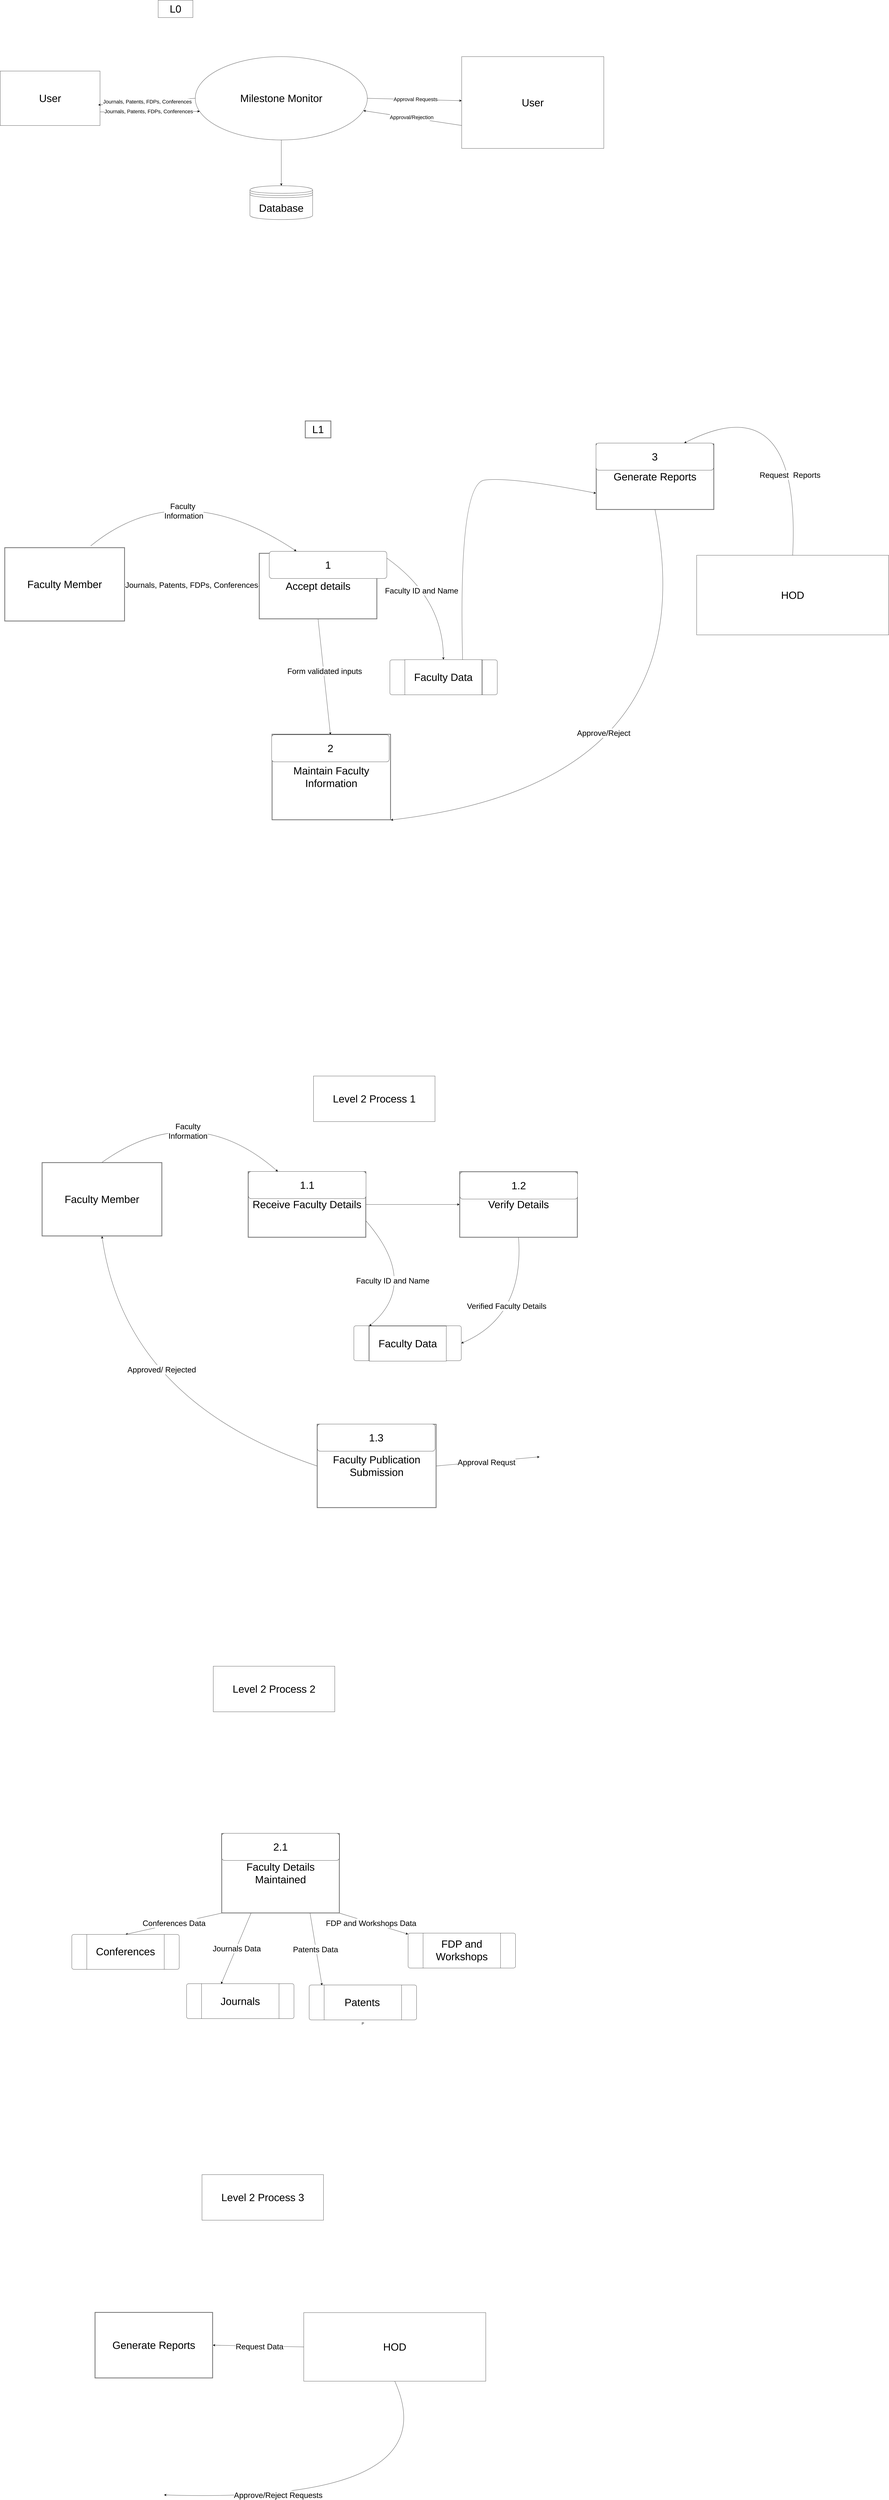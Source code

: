 <mxfile>
    <diagram name="Page-1" id="-_x1WmWQoKw5odeP4Eei">
        <mxGraphModel dx="3713" dy="2731" grid="1" gridSize="10" guides="1" tooltips="1" connect="1" arrows="1" fold="1" page="1" pageScale="1" pageWidth="850" pageHeight="1100" math="0" shadow="0">
            <root>
                <mxCell id="0"/>
                <mxCell id="1" parent="0"/>
                <mxCell id="209" value="&lt;font style=&quot;font-size: 48px;&quot;&gt;User&lt;/font&gt;" style="rounded=0;whiteSpace=wrap;html=1;fontSize=16;" vertex="1" parent="1">
                    <mxGeometry x="-730" y="-451.5" width="460" height="251" as="geometry"/>
                </mxCell>
                <mxCell id="210" style="edgeStyle=none;curved=1;rounded=0;orthogonalLoop=1;jettySize=auto;html=1;exitX=1;exitY=0.5;exitDx=0;exitDy=0;fontSize=12;startSize=8;endSize=8;" edge="1" parent="1" source="212" target="220">
                    <mxGeometry relative="1" as="geometry"/>
                </mxCell>
                <mxCell id="211" value="&lt;font style=&quot;font-size: 24px;&quot;&gt;Approval Requests&lt;/font&gt;" style="edgeLabel;html=1;align=center;verticalAlign=middle;resizable=0;points=[];fontSize=16;" vertex="1" connectable="0" parent="210">
                    <mxGeometry x="0.018" y="1" relative="1" as="geometry">
                        <mxPoint as="offset"/>
                    </mxGeometry>
                </mxCell>
                <mxCell id="212" value="&lt;font style=&quot;font-size: 48px;&quot;&gt;Milestone Monitor&lt;/font&gt;" style="ellipse;whiteSpace=wrap;html=1;fontSize=16;" vertex="1" parent="1">
                    <mxGeometry x="169" y="-518" width="793" height="384" as="geometry"/>
                </mxCell>
                <mxCell id="213" value="" style="edgeStyle=none;orthogonalLoop=1;jettySize=auto;html=1;rounded=0;fontSize=12;startSize=8;endSize=8;curved=1;entryX=0.026;entryY=0.657;entryDx=0;entryDy=0;entryPerimeter=0;exitX=1;exitY=0.75;exitDx=0;exitDy=0;" edge="1" parent="1" source="209" target="212">
                    <mxGeometry width="120" relative="1" as="geometry">
                        <mxPoint x="-17" y="-152" as="sourcePoint"/>
                        <mxPoint x="183" y="-154" as="targetPoint"/>
                        <Array as="points"/>
                    </mxGeometry>
                </mxCell>
                <mxCell id="214" value="&lt;font style=&quot;font-size: 24px;&quot;&gt;Journals, Patents, FDPs, Conferences&lt;/font&gt;" style="edgeLabel;html=1;align=center;verticalAlign=middle;resizable=0;points=[];fontSize=16;" vertex="1" connectable="0" parent="213">
                    <mxGeometry x="-0.03" y="1" relative="1" as="geometry">
                        <mxPoint x="1" as="offset"/>
                    </mxGeometry>
                </mxCell>
                <mxCell id="215" value="&lt;font style=&quot;font-size: 48px;&quot;&gt;Database&lt;/font&gt;" style="shape=datastore;whiteSpace=wrap;html=1;fontSize=16;" vertex="1" parent="1">
                    <mxGeometry x="421" y="77" width="289" height="156" as="geometry"/>
                </mxCell>
                <mxCell id="216" style="edgeStyle=none;curved=1;rounded=0;orthogonalLoop=1;jettySize=auto;html=1;exitX=0.5;exitY=1;exitDx=0;exitDy=0;entryX=0.5;entryY=0;entryDx=0;entryDy=0;fontSize=12;startSize=8;endSize=8;" edge="1" parent="1" source="212" target="215">
                    <mxGeometry relative="1" as="geometry">
                        <mxPoint x="226" y="-157" as="sourcePoint"/>
                        <mxPoint x="222" y="13" as="targetPoint"/>
                    </mxGeometry>
                </mxCell>
                <mxCell id="217" value="&lt;font style=&quot;font-size: 48px;&quot;&gt;L0&lt;/font&gt;" style="rounded=0;whiteSpace=wrap;html=1;fontSize=16;" vertex="1" parent="1">
                    <mxGeometry x="-2" y="-778" width="160" height="80" as="geometry"/>
                </mxCell>
                <mxCell id="218" style="edgeStyle=none;curved=1;rounded=0;orthogonalLoop=1;jettySize=auto;html=1;exitX=0;exitY=0.75;exitDx=0;exitDy=0;fontSize=12;startSize=8;endSize=8;" edge="1" parent="1" source="220" target="212">
                    <mxGeometry relative="1" as="geometry"/>
                </mxCell>
                <mxCell id="219" value="&lt;font style=&quot;font-size: 24px;&quot;&gt;Approval/Rejection&lt;/font&gt;" style="edgeLabel;html=1;align=center;verticalAlign=middle;resizable=0;points=[];fontSize=16;" vertex="1" connectable="0" parent="218">
                    <mxGeometry x="0.025" y="-3" relative="1" as="geometry">
                        <mxPoint as="offset"/>
                    </mxGeometry>
                </mxCell>
                <mxCell id="220" value="&lt;font style=&quot;font-size: 48px;&quot;&gt;User&lt;/font&gt;" style="rounded=0;whiteSpace=wrap;html=1;fontSize=16;" vertex="1" parent="1">
                    <mxGeometry x="1397" y="-518" width="655" height="423" as="geometry"/>
                </mxCell>
                <mxCell id="221" value="&lt;font style=&quot;font-size: 48px;&quot;&gt;L1&lt;/font&gt;" style="shape=ext;double=1;rounded=0;whiteSpace=wrap;html=1;fontSize=16;" vertex="1" parent="1">
                    <mxGeometry x="675" y="1160" width="120" height="80" as="geometry"/>
                </mxCell>
                <mxCell id="222" value="&lt;font style=&quot;font-size: 48px;&quot;&gt;Faculty Member&lt;/font&gt;" style="shape=ext;double=1;rounded=0;whiteSpace=wrap;html=1;fontSize=16;" vertex="1" parent="1">
                    <mxGeometry x="-710" y="1744" width="554" height="340" as="geometry"/>
                </mxCell>
                <mxCell id="223" style="edgeStyle=none;curved=1;rounded=0;orthogonalLoop=1;jettySize=auto;html=1;exitX=0;exitY=0.5;exitDx=0;exitDy=0;entryX=1;entryY=0.5;entryDx=0;entryDy=0;fontSize=12;startSize=8;endSize=8;" edge="1" parent="1" source="227" target="222">
                    <mxGeometry relative="1" as="geometry"/>
                </mxCell>
                <mxCell id="224" value="&lt;font style=&quot;font-size: 36px;&quot;&gt;Journals, Patents, FDPs, Conferences&lt;/font&gt;" style="edgeLabel;html=1;align=center;verticalAlign=middle;resizable=0;points=[];fontSize=16;" vertex="1" connectable="0" parent="223">
                    <mxGeometry x="0.009" y="-1" relative="1" as="geometry">
                        <mxPoint x="1" as="offset"/>
                    </mxGeometry>
                </mxCell>
                <mxCell id="225" style="edgeStyle=none;curved=1;rounded=0;orthogonalLoop=1;jettySize=auto;html=1;exitX=0.5;exitY=1;exitDx=0;exitDy=0;entryX=0.5;entryY=0;entryDx=0;entryDy=0;fontSize=12;startSize=8;endSize=8;" edge="1" parent="1" source="227" target="239">
                    <mxGeometry relative="1" as="geometry"/>
                </mxCell>
                <mxCell id="226" value="&lt;font style=&quot;font-size: 36px;&quot;&gt;Form validated inputs&lt;/font&gt;" style="edgeLabel;html=1;align=center;verticalAlign=middle;resizable=0;points=[];fontSize=16;" vertex="1" connectable="0" parent="225">
                    <mxGeometry x="-0.105" y="4" relative="1" as="geometry">
                        <mxPoint y="2" as="offset"/>
                    </mxGeometry>
                </mxCell>
                <mxCell id="227" value="&lt;font style=&quot;font-size: 48px;&quot;&gt;Accept details&lt;/font&gt;" style="shape=ext;double=1;rounded=0;whiteSpace=wrap;html=1;fontSize=16;" vertex="1" parent="1">
                    <mxGeometry x="463" y="1770" width="544" height="304" as="geometry"/>
                </mxCell>
                <mxCell id="228" style="edgeStyle=none;curved=1;rounded=0;orthogonalLoop=1;jettySize=auto;html=1;exitX=1;exitY=0.25;exitDx=0;exitDy=0;fontSize=12;startSize=8;endSize=8;" edge="1" parent="1" source="230" target="237">
                    <mxGeometry relative="1" as="geometry">
                        <Array as="points">
                            <mxPoint x="1313" y="1979"/>
                        </Array>
                    </mxGeometry>
                </mxCell>
                <mxCell id="229" value="&lt;font style=&quot;font-size: 36px;&quot;&gt;Faculty ID and Name&lt;/font&gt;" style="edgeLabel;html=1;align=center;verticalAlign=middle;resizable=0;points=[];fontSize=16;" vertex="1" connectable="0" parent="228">
                    <mxGeometry x="-0.283" y="-28" relative="1" as="geometry">
                        <mxPoint y="1" as="offset"/>
                    </mxGeometry>
                </mxCell>
                <mxCell id="230" value="&lt;font style=&quot;font-size: 48px;&quot;&gt;1&lt;/font&gt;" style="rounded=1;arcSize=10;whiteSpace=wrap;html=1;align=center;fontSize=16;" vertex="1" parent="1">
                    <mxGeometry x="510" y="1762" width="542" height="125" as="geometry"/>
                </mxCell>
                <mxCell id="231" value="" style="edgeStyle=none;orthogonalLoop=1;jettySize=auto;html=1;rounded=0;fontSize=12;startSize=8;endSize=8;curved=1;" edge="1" parent="1">
                    <mxGeometry width="120" relative="1" as="geometry">
                        <mxPoint x="-313" y="1737" as="sourcePoint"/>
                        <mxPoint x="635" y="1761" as="targetPoint"/>
                        <Array as="points">
                            <mxPoint x="95" y="1403"/>
                        </Array>
                    </mxGeometry>
                </mxCell>
                <mxCell id="232" value="&lt;font style=&quot;font-size: 36px;&quot;&gt;Faculty&amp;nbsp;&lt;br&gt;Information&lt;/font&gt;" style="edgeLabel;html=1;align=center;verticalAlign=middle;resizable=0;points=[];fontSize=16;" vertex="1" connectable="0" parent="231">
                    <mxGeometry x="0.089" y="-133" relative="1" as="geometry">
                        <mxPoint as="offset"/>
                    </mxGeometry>
                </mxCell>
                <mxCell id="233" style="edgeStyle=none;curved=1;rounded=0;orthogonalLoop=1;jettySize=auto;html=1;exitX=0;exitY=0.5;exitDx=0;exitDy=0;entryX=0.982;entryY=0.622;entryDx=0;entryDy=0;entryPerimeter=0;fontSize=12;startSize=8;endSize=8;" edge="1" parent="1" source="212" target="209">
                    <mxGeometry relative="1" as="geometry"/>
                </mxCell>
                <mxCell id="234" value="&lt;font style=&quot;font-size: 24px;&quot;&gt;Journals, Patents, FDPs, Conferences&lt;/font&gt;" style="edgeLabel;html=1;align=center;verticalAlign=middle;resizable=0;points=[];fontSize=16;" vertex="1" connectable="0" parent="233">
                    <mxGeometry x="-0.008" y="1" relative="1" as="geometry">
                        <mxPoint x="1" as="offset"/>
                    </mxGeometry>
                </mxCell>
                <mxCell id="235" value="" style="verticalLabelPosition=bottom;verticalAlign=top;html=1;shape=process;whiteSpace=wrap;rounded=1;size=0.14;arcSize=6;fontSize=16;" vertex="1" parent="1">
                    <mxGeometry x="1066" y="2262" width="495" height="161" as="geometry"/>
                </mxCell>
                <mxCell id="236" style="edgeStyle=none;curved=1;rounded=0;orthogonalLoop=1;jettySize=auto;html=1;exitX=0.75;exitY=0;exitDx=0;exitDy=0;entryX=0;entryY=0.75;entryDx=0;entryDy=0;fontSize=12;startSize=8;endSize=8;" edge="1" parent="1" source="237" target="242">
                    <mxGeometry relative="1" as="geometry">
                        <Array as="points">
                            <mxPoint x="1381" y="1449"/>
                            <mxPoint x="1624" y="1418"/>
                        </Array>
                    </mxGeometry>
                </mxCell>
                <mxCell id="237" value="&lt;font style=&quot;font-size: 48px;&quot;&gt;Faculty Data&lt;/font&gt;" style="rounded=0;whiteSpace=wrap;html=1;fontSize=16;" vertex="1" parent="1">
                    <mxGeometry x="1135" y="2261" width="355" height="162" as="geometry"/>
                </mxCell>
                <mxCell id="238" value="&lt;font style=&quot;font-size: 48px;&quot;&gt;Maintain Faculty Information&lt;/font&gt;" style="shape=ext;double=1;rounded=0;whiteSpace=wrap;html=1;fontSize=16;" vertex="1" parent="1">
                    <mxGeometry x="522" y="2604" width="548" height="396" as="geometry"/>
                </mxCell>
                <mxCell id="239" value="&lt;font style=&quot;font-size: 48px;&quot;&gt;2&lt;/font&gt;" style="rounded=1;arcSize=10;whiteSpace=wrap;html=1;align=center;fontSize=16;" vertex="1" parent="1">
                    <mxGeometry x="521" y="2607" width="542" height="125" as="geometry"/>
                </mxCell>
                <mxCell id="240" style="edgeStyle=none;curved=1;rounded=0;orthogonalLoop=1;jettySize=auto;html=1;exitX=0.5;exitY=1;exitDx=0;exitDy=0;entryX=1;entryY=1;entryDx=0;entryDy=0;fontSize=12;startSize=8;endSize=8;" edge="1" parent="1" source="242" target="238">
                    <mxGeometry relative="1" as="geometry">
                        <Array as="points">
                            <mxPoint x="2536" y="2828"/>
                        </Array>
                    </mxGeometry>
                </mxCell>
                <mxCell id="241" value="&lt;font style=&quot;font-size: 36px;&quot;&gt;Approve/Reject&amp;nbsp;&lt;/font&gt;" style="edgeLabel;html=1;align=center;verticalAlign=middle;resizable=0;points=[];fontSize=16;" vertex="1" connectable="0" parent="240">
                    <mxGeometry x="0.257" y="-284" relative="1" as="geometry">
                        <mxPoint x="1" as="offset"/>
                    </mxGeometry>
                </mxCell>
                <mxCell id="242" value="&lt;font style=&quot;font-size: 48px;&quot;&gt;Generate Repo&lt;/font&gt;&lt;font style=&quot;font-size: 48px;&quot;&gt;rts&lt;/font&gt;" style="shape=ext;double=1;rounded=0;whiteSpace=wrap;html=1;fontSize=16;" vertex="1" parent="1">
                    <mxGeometry x="2016" y="1266" width="544" height="304" as="geometry"/>
                </mxCell>
                <mxCell id="243" value="&lt;font style=&quot;font-size: 48px;&quot;&gt;3&lt;/font&gt;" style="rounded=1;arcSize=10;whiteSpace=wrap;html=1;align=center;fontSize=16;" vertex="1" parent="1">
                    <mxGeometry x="2016" y="1263" width="542" height="125" as="geometry"/>
                </mxCell>
                <mxCell id="244" style="edgeStyle=none;curved=1;rounded=0;orthogonalLoop=1;jettySize=auto;html=1;exitX=0.5;exitY=0;exitDx=0;exitDy=0;entryX=0.75;entryY=0;entryDx=0;entryDy=0;fontSize=12;startSize=8;endSize=8;" edge="1" parent="1" source="246" target="243">
                    <mxGeometry relative="1" as="geometry">
                        <Array as="points">
                            <mxPoint x="2962" y="988"/>
                        </Array>
                    </mxGeometry>
                </mxCell>
                <mxCell id="245" value="&lt;font style=&quot;font-size: 36px;&quot;&gt;Request&amp;nbsp; Reports&lt;/font&gt;" style="edgeLabel;html=1;align=center;verticalAlign=middle;resizable=0;points=[];fontSize=16;" vertex="1" connectable="0" parent="244">
                    <mxGeometry x="0.287" y="135" relative="1" as="geometry">
                        <mxPoint x="-18" y="253" as="offset"/>
                    </mxGeometry>
                </mxCell>
                <mxCell id="246" value="&lt;font style=&quot;font-size: 48px;&quot;&gt;HOD&lt;/font&gt;" style="rounded=0;whiteSpace=wrap;html=1;fontSize=16;" vertex="1" parent="1">
                    <mxGeometry x="2480" y="1780" width="885" height="367" as="geometry"/>
                </mxCell>
                <mxCell id="247" value="&lt;font style=&quot;font-size: 48px;&quot;&gt;Level 2 Process 1&lt;/font&gt;" style="rounded=0;whiteSpace=wrap;html=1;fontSize=16;" vertex="1" parent="1">
                    <mxGeometry x="714" y="4180" width="560" height="210" as="geometry"/>
                </mxCell>
                <mxCell id="248" style="edgeStyle=none;curved=1;rounded=0;orthogonalLoop=1;jettySize=auto;html=1;exitX=0.5;exitY=0;exitDx=0;exitDy=0;entryX=0.25;entryY=0;entryDx=0;entryDy=0;fontSize=12;startSize=8;endSize=8;" edge="1" parent="1" source="250" target="255">
                    <mxGeometry relative="1" as="geometry">
                        <Array as="points">
                            <mxPoint x="159" y="4280"/>
                        </Array>
                    </mxGeometry>
                </mxCell>
                <mxCell id="249" value="&lt;font style=&quot;font-size: 36px;&quot;&gt;Faculty&lt;br&gt;Information&lt;/font&gt;" style="edgeLabel;html=1;align=center;verticalAlign=middle;resizable=0;points=[];fontSize=16;" vertex="1" connectable="0" parent="248">
                    <mxGeometry x="-0.211" y="-111" relative="1" as="geometry">
                        <mxPoint x="-1" y="1" as="offset"/>
                    </mxGeometry>
                </mxCell>
                <mxCell id="250" value="&lt;font style=&quot;font-size: 48px;&quot;&gt;Faculty Member&lt;/font&gt;" style="shape=ext;double=1;rounded=0;whiteSpace=wrap;html=1;fontSize=16;" vertex="1" parent="1">
                    <mxGeometry x="-538" y="4578" width="554" height="340" as="geometry"/>
                </mxCell>
                <mxCell id="251" style="edgeStyle=none;curved=1;rounded=0;orthogonalLoop=1;jettySize=auto;html=1;exitX=1;exitY=0.5;exitDx=0;exitDy=0;fontSize=12;startSize=8;endSize=8;" edge="1" parent="1" source="254" target="258">
                    <mxGeometry relative="1" as="geometry"/>
                </mxCell>
                <mxCell id="252" style="edgeStyle=none;curved=1;rounded=0;orthogonalLoop=1;jettySize=auto;html=1;exitX=1;exitY=0.75;exitDx=0;exitDy=0;fontSize=12;startSize=8;endSize=8;entryX=0;entryY=0;entryDx=0;entryDy=0;" edge="1" parent="1" source="254" target="261">
                    <mxGeometry relative="1" as="geometry">
                        <Array as="points">
                            <mxPoint x="1205" y="5135"/>
                        </Array>
                    </mxGeometry>
                </mxCell>
                <mxCell id="253" value="&lt;font style=&quot;font-size: 36px;&quot;&gt;Faculty ID and Name&lt;/font&gt;" style="edgeLabel;html=1;align=center;verticalAlign=middle;resizable=0;points=[];fontSize=16;" vertex="1" connectable="0" parent="252">
                    <mxGeometry x="-0.161" y="-88" relative="1" as="geometry">
                        <mxPoint x="1" as="offset"/>
                    </mxGeometry>
                </mxCell>
                <mxCell id="254" value="&lt;font style=&quot;font-size: 48px;&quot;&gt;Receive Faculty Details&lt;/font&gt;" style="shape=ext;double=1;rounded=0;whiteSpace=wrap;html=1;fontSize=16;" vertex="1" parent="1">
                    <mxGeometry x="412" y="4620" width="544" height="304" as="geometry"/>
                </mxCell>
                <mxCell id="255" value="&lt;font style=&quot;font-size: 48px;&quot;&gt;1.1&lt;/font&gt;" style="rounded=1;arcSize=10;whiteSpace=wrap;html=1;align=center;fontSize=16;" vertex="1" parent="1">
                    <mxGeometry x="414" y="4620" width="542" height="125" as="geometry"/>
                </mxCell>
                <mxCell id="256" style="edgeStyle=none;curved=1;rounded=0;orthogonalLoop=1;jettySize=auto;html=1;exitX=0.5;exitY=1;exitDx=0;exitDy=0;entryX=1;entryY=0.5;entryDx=0;entryDy=0;fontSize=12;startSize=8;endSize=8;" edge="1" parent="1" source="258" target="260">
                    <mxGeometry relative="1" as="geometry">
                        <Array as="points">
                            <mxPoint x="1686" y="5288"/>
                        </Array>
                    </mxGeometry>
                </mxCell>
                <mxCell id="257" value="&lt;font style=&quot;font-size: 36px;&quot;&gt;Verified Faculty Details&lt;/font&gt;" style="edgeLabel;html=1;align=center;verticalAlign=middle;resizable=0;points=[];fontSize=16;" vertex="1" connectable="0" parent="256">
                    <mxGeometry x="0.235" y="-76" relative="1" as="geometry">
                        <mxPoint x="-1" as="offset"/>
                    </mxGeometry>
                </mxCell>
                <mxCell id="258" value="&lt;font style=&quot;font-size: 48px;&quot;&gt;Verify Details&lt;/font&gt;" style="shape=ext;double=1;rounded=0;whiteSpace=wrap;html=1;fontSize=16;" vertex="1" parent="1">
                    <mxGeometry x="1387" y="4620" width="544" height="304" as="geometry"/>
                </mxCell>
                <mxCell id="259" value="&lt;font style=&quot;font-size: 48px;&quot;&gt;1.2&lt;/font&gt;" style="rounded=1;arcSize=10;whiteSpace=wrap;html=1;align=center;fontSize=16;" vertex="1" parent="1">
                    <mxGeometry x="1389" y="4622" width="542" height="125" as="geometry"/>
                </mxCell>
                <mxCell id="260" value="" style="verticalLabelPosition=bottom;verticalAlign=top;html=1;shape=process;whiteSpace=wrap;rounded=1;size=0.14;arcSize=6;fontSize=16;" vertex="1" parent="1">
                    <mxGeometry x="900" y="5331" width="495" height="161" as="geometry"/>
                </mxCell>
                <mxCell id="261" value="&lt;font style=&quot;font-size: 48px;&quot;&gt;Faculty Data&lt;/font&gt;" style="rounded=0;whiteSpace=wrap;html=1;fontSize=16;" vertex="1" parent="1">
                    <mxGeometry x="971" y="5332" width="355" height="162" as="geometry"/>
                </mxCell>
                <mxCell id="262" style="edgeStyle=none;curved=1;rounded=0;orthogonalLoop=1;jettySize=auto;html=1;exitX=1;exitY=0.5;exitDx=0;exitDy=0;fontSize=12;startSize=8;endSize=8;" edge="1" parent="1" source="266">
                    <mxGeometry relative="1" as="geometry">
                        <mxPoint x="1755.778" y="5935.111" as="targetPoint"/>
                    </mxGeometry>
                </mxCell>
                <mxCell id="263" value="&lt;font style=&quot;font-size: 36px;&quot;&gt;Approval Requst&lt;/font&gt;" style="edgeLabel;html=1;align=center;verticalAlign=middle;resizable=0;points=[];fontSize=16;" vertex="1" connectable="0" parent="262">
                    <mxGeometry x="-0.026" y="-3" relative="1" as="geometry">
                        <mxPoint x="-1" as="offset"/>
                    </mxGeometry>
                </mxCell>
                <mxCell id="264" style="edgeStyle=none;curved=1;rounded=0;orthogonalLoop=1;jettySize=auto;html=1;exitX=0;exitY=0.5;exitDx=0;exitDy=0;entryX=0.5;entryY=1;entryDx=0;entryDy=0;fontSize=12;startSize=8;endSize=8;" edge="1" parent="1" source="266" target="250">
                    <mxGeometry relative="1" as="geometry">
                        <Array as="points">
                            <mxPoint x="-152" y="5681"/>
                        </Array>
                    </mxGeometry>
                </mxCell>
                <mxCell id="265" value="&lt;font style=&quot;font-size: 36px;&quot;&gt;Approved/ Rejected&amp;nbsp;&lt;/font&gt;" style="edgeLabel;html=1;align=center;verticalAlign=middle;resizable=0;points=[];fontSize=16;" vertex="1" connectable="0" parent="264">
                    <mxGeometry x="0.239" y="-190" relative="1" as="geometry">
                        <mxPoint y="1" as="offset"/>
                    </mxGeometry>
                </mxCell>
                <mxCell id="266" value="&lt;font style=&quot;font-size: 48px;&quot;&gt;Faculty Publication Submission&lt;/font&gt;" style="shape=ext;double=1;rounded=0;whiteSpace=wrap;html=1;fontSize=16;" vertex="1" parent="1">
                    <mxGeometry x="730" y="5784" width="550" height="386" as="geometry"/>
                </mxCell>
                <mxCell id="267" value="&lt;font style=&quot;font-size: 48px;&quot;&gt;1.3&lt;/font&gt;" style="rounded=1;arcSize=10;whiteSpace=wrap;html=1;align=center;fontSize=16;" vertex="1" parent="1">
                    <mxGeometry x="732" y="5784" width="542" height="125" as="geometry"/>
                </mxCell>
                <mxCell id="268" value="&lt;font style=&quot;font-size: 48px;&quot;&gt;Level 2 Process 2&lt;/font&gt;" style="rounded=0;whiteSpace=wrap;html=1;fontSize=16;" vertex="1" parent="1">
                    <mxGeometry x="252" y="6900" width="560" height="210" as="geometry"/>
                </mxCell>
                <mxCell id="269" style="edgeStyle=none;curved=1;rounded=0;orthogonalLoop=1;jettySize=auto;html=1;exitX=0;exitY=1;exitDx=0;exitDy=0;entryX=0.5;entryY=0;entryDx=0;entryDy=0;fontSize=12;startSize=8;endSize=8;" edge="1" parent="1" source="275" target="277">
                    <mxGeometry relative="1" as="geometry"/>
                </mxCell>
                <mxCell id="270" value="&lt;font style=&quot;font-size: 36px;&quot;&gt;Conferences Data&lt;/font&gt;" style="edgeLabel;html=1;align=center;verticalAlign=middle;resizable=0;points=[];fontSize=16;" vertex="1" connectable="0" parent="269">
                    <mxGeometry x="-0.009" y="-3" relative="1" as="geometry">
                        <mxPoint x="1" as="offset"/>
                    </mxGeometry>
                </mxCell>
                <mxCell id="271" style="edgeStyle=none;curved=1;rounded=0;orthogonalLoop=1;jettySize=auto;html=1;exitX=0.25;exitY=1;exitDx=0;exitDy=0;entryX=0.25;entryY=0;entryDx=0;entryDy=0;fontSize=12;startSize=8;endSize=8;" edge="1" parent="1" source="275" target="280">
                    <mxGeometry relative="1" as="geometry"/>
                </mxCell>
                <mxCell id="272" value="&lt;font style=&quot;font-size: 36px;&quot;&gt;Journals Data&lt;/font&gt;" style="edgeLabel;html=1;align=center;verticalAlign=middle;resizable=0;points=[];fontSize=16;" vertex="1" connectable="0" parent="271">
                    <mxGeometry x="-0.001" y="3" relative="1" as="geometry">
                        <mxPoint y="-1" as="offset"/>
                    </mxGeometry>
                </mxCell>
                <mxCell id="273" style="edgeStyle=none;curved=1;rounded=0;orthogonalLoop=1;jettySize=auto;html=1;exitX=1;exitY=1;exitDx=0;exitDy=0;fontSize=12;startSize=8;endSize=8;" edge="1" parent="1" source="275" target="282">
                    <mxGeometry relative="1" as="geometry"/>
                </mxCell>
                <mxCell id="274" value="&lt;font style=&quot;font-size: 36px;&quot;&gt;FDP and Workshops Data&lt;/font&gt;" style="edgeLabel;html=1;align=center;verticalAlign=middle;resizable=0;points=[];fontSize=16;" vertex="1" connectable="0" parent="273">
                    <mxGeometry x="-0.083" relative="1" as="geometry">
                        <mxPoint y="1" as="offset"/>
                    </mxGeometry>
                </mxCell>
                <mxCell id="275" value="&lt;font style=&quot;font-size: 48px;&quot;&gt;Faculty Details Maintained&lt;/font&gt;" style="shape=ext;double=1;rounded=0;whiteSpace=wrap;html=1;fontSize=16;" vertex="1" parent="1">
                    <mxGeometry x="290" y="7670" width="544" height="368" as="geometry"/>
                </mxCell>
                <mxCell id="276" value="&lt;font style=&quot;font-size: 48px;&quot;&gt;2.1&lt;/font&gt;" style="rounded=1;arcSize=10;whiteSpace=wrap;html=1;align=center;fontSize=16;" vertex="1" parent="1">
                    <mxGeometry x="291" y="7670" width="542" height="125" as="geometry"/>
                </mxCell>
                <mxCell id="277" value="" style="verticalLabelPosition=bottom;verticalAlign=top;html=1;shape=process;whiteSpace=wrap;rounded=1;size=0.14;arcSize=6;fontSize=16;" vertex="1" parent="1">
                    <mxGeometry x="-400" y="8136" width="495" height="161" as="geometry"/>
                </mxCell>
                <mxCell id="278" value="&lt;font style=&quot;font-size: 48px;&quot;&gt;Conferences&lt;/font&gt;" style="text;strokeColor=none;fillColor=none;html=1;align=center;verticalAlign=middle;whiteSpace=wrap;rounded=0;fontSize=16;" vertex="1" parent="1">
                    <mxGeometry x="-329" y="8136" width="353" height="158" as="geometry"/>
                </mxCell>
                <mxCell id="279" value="" style="verticalLabelPosition=bottom;verticalAlign=top;html=1;shape=process;whiteSpace=wrap;rounded=1;size=0.14;arcSize=6;fontSize=16;" vertex="1" parent="1">
                    <mxGeometry x="129" y="8363" width="495" height="161" as="geometry"/>
                </mxCell>
                <mxCell id="280" value="&lt;font style=&quot;font-size: 48px;&quot;&gt;Journals&lt;/font&gt;" style="text;strokeColor=none;fillColor=none;html=1;align=center;verticalAlign=middle;whiteSpace=wrap;rounded=0;fontSize=16;" vertex="1" parent="1">
                    <mxGeometry x="200" y="8364.5" width="353" height="158" as="geometry"/>
                </mxCell>
                <mxCell id="281" value="P" style="verticalLabelPosition=bottom;verticalAlign=top;html=1;shape=process;whiteSpace=wrap;rounded=1;size=0.14;arcSize=6;fontSize=16;" vertex="1" parent="1">
                    <mxGeometry x="694" y="8369" width="495" height="161" as="geometry"/>
                </mxCell>
                <mxCell id="282" value="" style="verticalLabelPosition=bottom;verticalAlign=top;html=1;shape=process;whiteSpace=wrap;rounded=1;size=0.14;arcSize=6;fontSize=16;" vertex="1" parent="1">
                    <mxGeometry x="1150" y="8130" width="495" height="161" as="geometry"/>
                </mxCell>
                <mxCell id="283" style="edgeStyle=none;curved=1;rounded=0;orthogonalLoop=1;jettySize=auto;html=1;exitX=0.75;exitY=1;exitDx=0;exitDy=0;entryX=0.119;entryY=0.01;entryDx=0;entryDy=0;entryPerimeter=0;fontSize=12;startSize=8;endSize=8;" edge="1" parent="1" source="275" target="281">
                    <mxGeometry relative="1" as="geometry"/>
                </mxCell>
                <mxCell id="284" value="&lt;font style=&quot;font-size: 36px;&quot;&gt;Patents Data&lt;/font&gt;" style="edgeLabel;html=1;align=center;verticalAlign=middle;resizable=0;points=[];fontSize=16;" vertex="1" connectable="0" parent="283">
                    <mxGeometry x="0.003" y="-3" relative="1" as="geometry">
                        <mxPoint as="offset"/>
                    </mxGeometry>
                </mxCell>
                <mxCell id="285" value="&lt;font style=&quot;font-size: 48px;&quot;&gt;Patents&lt;/font&gt;" style="text;strokeColor=none;fillColor=none;html=1;align=center;verticalAlign=middle;whiteSpace=wrap;rounded=0;fontSize=16;" vertex="1" parent="1">
                    <mxGeometry x="762" y="8370" width="353" height="158" as="geometry"/>
                </mxCell>
                <mxCell id="286" value="&lt;font style=&quot;font-size: 48px;&quot;&gt;FDP and Workshops&lt;/font&gt;" style="text;strokeColor=none;fillColor=none;html=1;align=center;verticalAlign=middle;whiteSpace=wrap;rounded=0;fontSize=16;" vertex="1" parent="1">
                    <mxGeometry x="1221" y="8130" width="353" height="158" as="geometry"/>
                </mxCell>
                <mxCell id="287" value="&lt;font style=&quot;font-size: 48px;&quot;&gt;Level 2 Process 3&lt;/font&gt;" style="rounded=0;whiteSpace=wrap;html=1;fontSize=16;" vertex="1" parent="1">
                    <mxGeometry x="200" y="9243" width="560" height="210" as="geometry"/>
                </mxCell>
                <mxCell id="288" value="&lt;font style=&quot;font-size: 48px;&quot;&gt;Generate Reports&lt;/font&gt;" style="shape=ext;double=1;rounded=0;whiteSpace=wrap;html=1;fontSize=16;" vertex="1" parent="1">
                    <mxGeometry x="-294" y="9877" width="544" height="304" as="geometry"/>
                </mxCell>
                <mxCell id="289" style="edgeStyle=none;curved=1;rounded=0;orthogonalLoop=1;jettySize=auto;html=1;exitX=0;exitY=0.5;exitDx=0;exitDy=0;entryX=1;entryY=0.5;entryDx=0;entryDy=0;fontSize=12;startSize=8;endSize=8;" edge="1" parent="1" source="293" target="288">
                    <mxGeometry relative="1" as="geometry"/>
                </mxCell>
                <mxCell id="290" value="&lt;font style=&quot;font-size: 36px;&quot;&gt;Request Data&lt;/font&gt;" style="edgeLabel;html=1;align=center;verticalAlign=middle;resizable=0;points=[];fontSize=16;" vertex="1" connectable="0" parent="289">
                    <mxGeometry x="-0.025" y="2" relative="1" as="geometry">
                        <mxPoint as="offset"/>
                    </mxGeometry>
                </mxCell>
                <mxCell id="291" style="edgeStyle=none;curved=1;rounded=0;orthogonalLoop=1;jettySize=auto;html=1;exitX=0.5;exitY=1;exitDx=0;exitDy=0;fontSize=12;startSize=8;endSize=8;" edge="1" parent="1" source="293">
                    <mxGeometry relative="1" as="geometry">
                        <mxPoint x="25" y="10719" as="targetPoint"/>
                        <Array as="points">
                            <mxPoint x="1343" y="10761"/>
                        </Array>
                    </mxGeometry>
                </mxCell>
                <mxCell id="292" value="&lt;font style=&quot;font-size: 36px;&quot;&gt;Approve/Reject Requests&lt;/font&gt;" style="edgeLabel;html=1;align=center;verticalAlign=middle;resizable=0;points=[];fontSize=16;" vertex="1" connectable="0" parent="291">
                    <mxGeometry x="0.459" y="-16" relative="1" as="geometry">
                        <mxPoint x="1" as="offset"/>
                    </mxGeometry>
                </mxCell>
                <mxCell id="293" value="&lt;font style=&quot;font-size: 48px;&quot;&gt;HOD&lt;/font&gt;" style="rounded=0;whiteSpace=wrap;html=1;fontSize=16;" vertex="1" parent="1">
                    <mxGeometry x="669" y="9879" width="839" height="316" as="geometry"/>
                </mxCell>
            </root>
        </mxGraphModel>
    </diagram>
</mxfile>